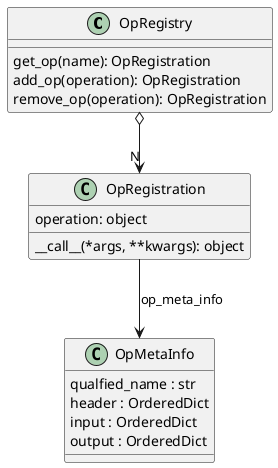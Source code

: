 @startuml

class OpRegistry {
    get_op(name): OpRegistration
    add_op(operation): OpRegistration
    remove_op(operation): OpRegistration
}


class OpRegistration {
    operation: object
    __call__(*args, **kwargs): object
}


class OpMetaInfo {
    qualfied_name : str
    header : OrderedDict
    input : OrderedDict
    output : OrderedDict
}

OpRegistry o--> "N" OpRegistration
OpRegistration --> OpMetaInfo: op_meta_info

@enduml